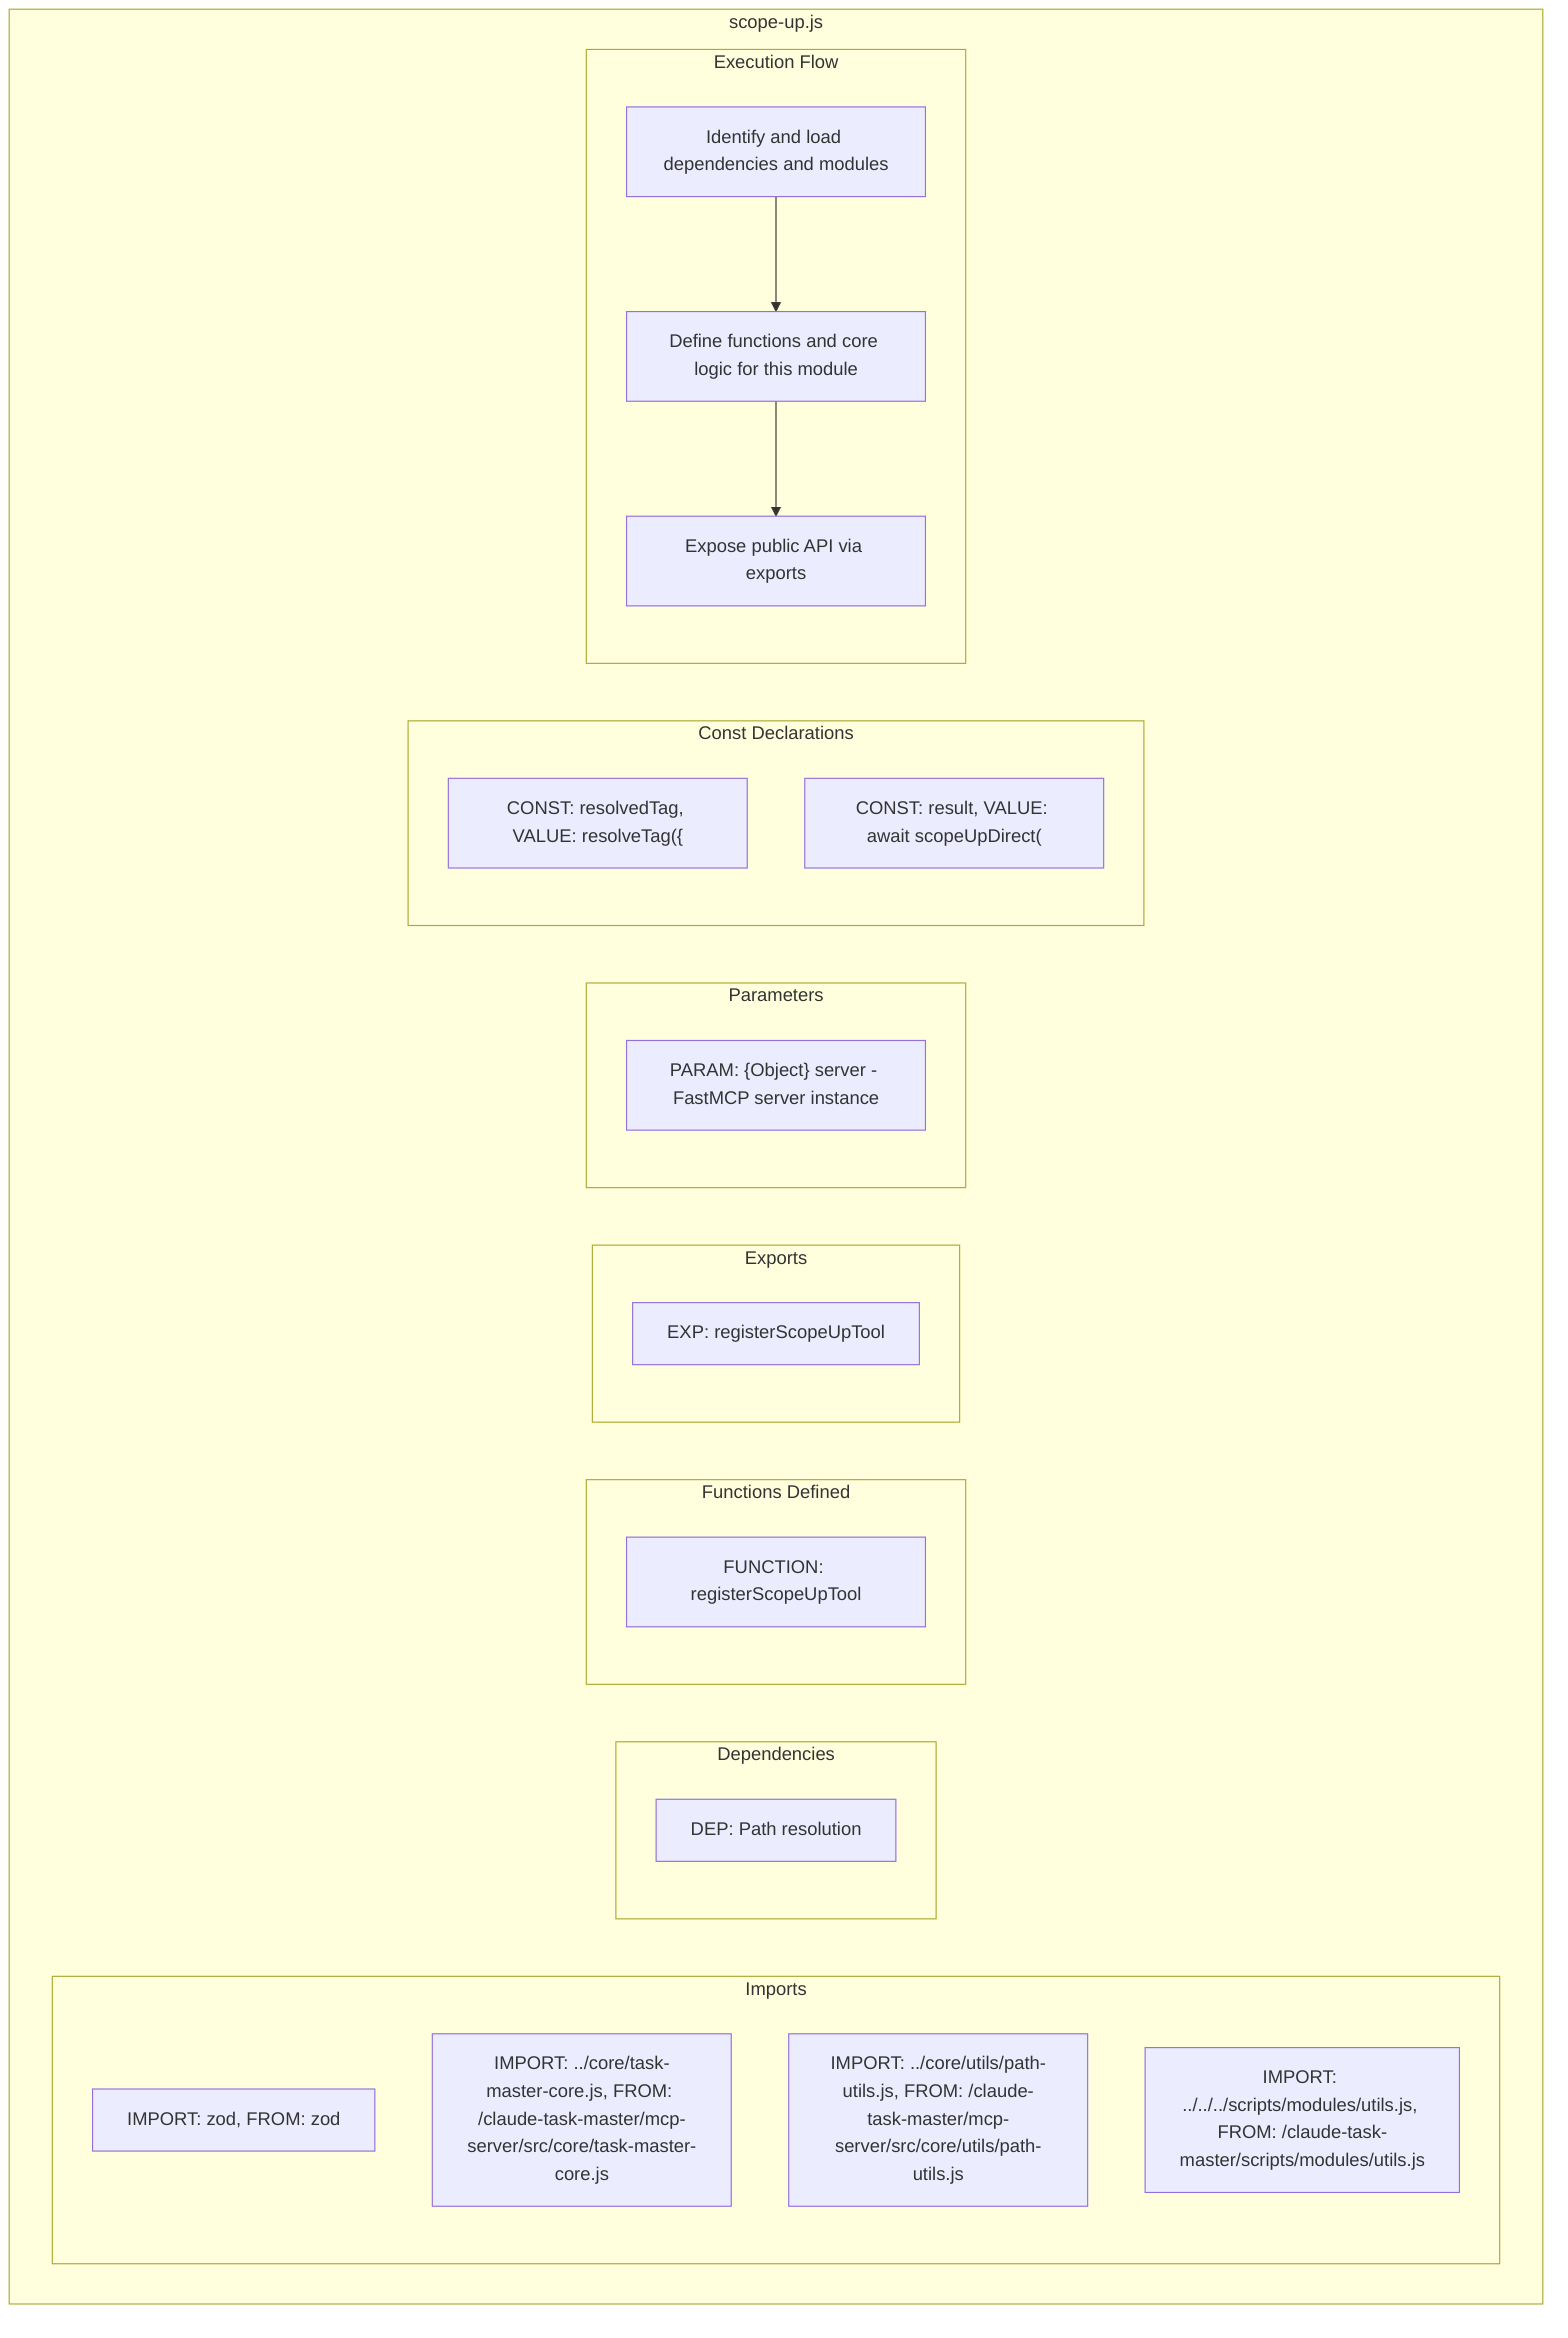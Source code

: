 flowchart TB
    subgraph Imports["Imports"]
        I1["IMPORT: zod, FROM: zod"]
        I2["IMPORT: ../core/task-master-core.js, FROM: /claude-task-master/mcp-server/src/core/task-master-core.js"]
        I3["IMPORT: ../core/utils/path-utils.js, FROM: /claude-task-master/mcp-server/src/core/utils/path-utils.js"]
        I4["IMPORT: ../../../scripts/modules/utils.js, FROM: /claude-task-master/scripts/modules/utils.js"]
    end
    subgraph Dependencies["Dependencies"]
        D1["DEP: Path resolution"]
    end
    subgraph FunctionsDefined["Functions Defined"]
        FU1["FUNCTION: registerScopeUpTool"]
    end
    subgraph Exports["Exports"]
        E1["EXP: registerScopeUpTool"]
    end
    subgraph Parameters["Parameters"]
        P1["PARAM: {Object} server - FastMCP server instance"]
    end
    subgraph Constants["Const Declarations"]
        C1["CONST: resolvedTag, VALUE: resolveTag({"]
        C2["CONST: result, VALUE: await scopeUpDirect("]
    end
    subgraph ExecutionFlow["Execution Flow"]
        FL1["Identify and load dependencies and modules"]
        FL2["Define functions and core logic for this module"]
        FL3["Expose public API via exports"]
    end
    subgraph FileName["scope-up.js"]
        Imports
        Dependencies
        FunctionsDefined
        Exports
        Parameters
        Constants
        ExecutionFlow
    end
    FL1 --> FL2
    FL2 --> FL3